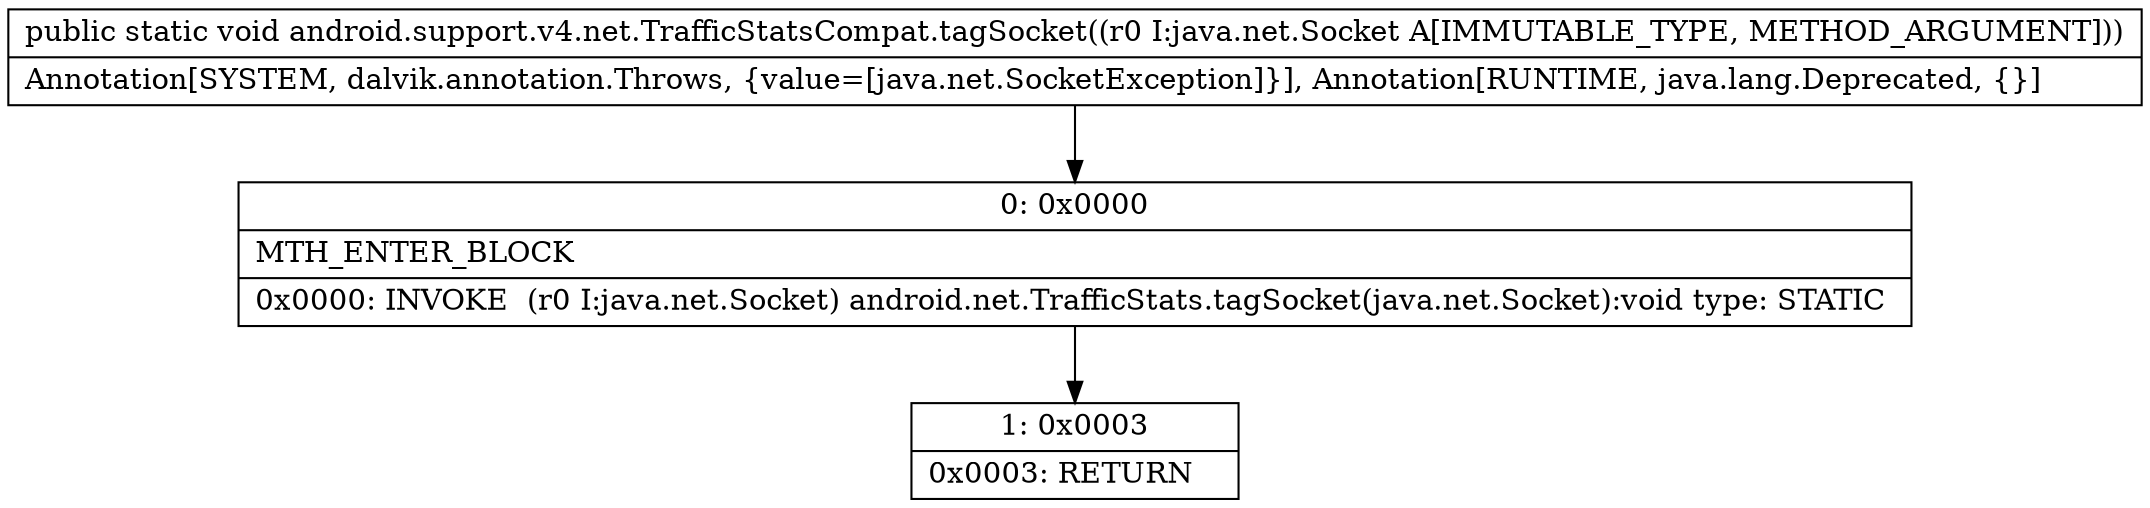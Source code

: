 digraph "CFG forandroid.support.v4.net.TrafficStatsCompat.tagSocket(Ljava\/net\/Socket;)V" {
Node_0 [shape=record,label="{0\:\ 0x0000|MTH_ENTER_BLOCK\l|0x0000: INVOKE  (r0 I:java.net.Socket) android.net.TrafficStats.tagSocket(java.net.Socket):void type: STATIC \l}"];
Node_1 [shape=record,label="{1\:\ 0x0003|0x0003: RETURN   \l}"];
MethodNode[shape=record,label="{public static void android.support.v4.net.TrafficStatsCompat.tagSocket((r0 I:java.net.Socket A[IMMUTABLE_TYPE, METHOD_ARGUMENT]))  | Annotation[SYSTEM, dalvik.annotation.Throws, \{value=[java.net.SocketException]\}], Annotation[RUNTIME, java.lang.Deprecated, \{\}]\l}"];
MethodNode -> Node_0;
Node_0 -> Node_1;
}

